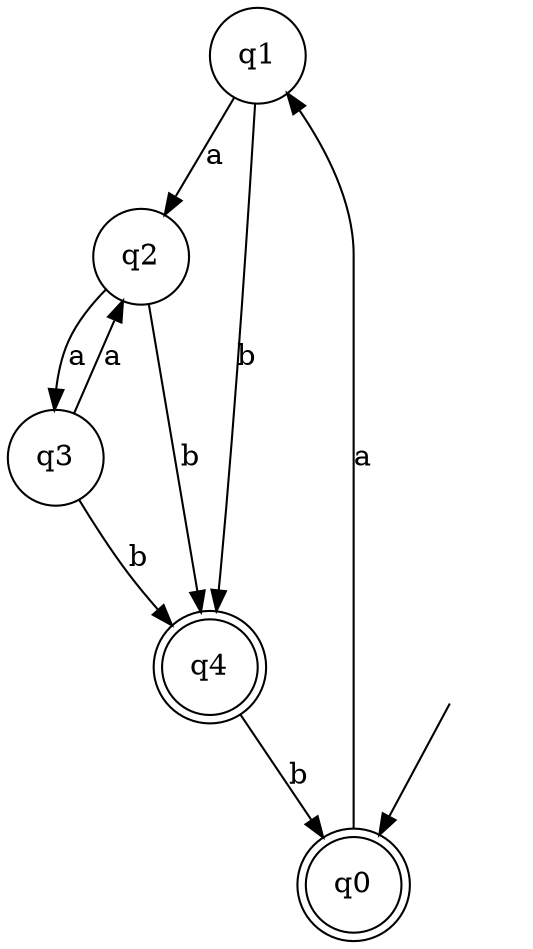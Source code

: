 digraph Automaton {

q1 [shape = circle];

q2 [shape = circle];

q3 [shape = circle];

q4 [shape = doublecircle];

_nil [style = invis];

q0 [shape = doublecircle];

q3 -> q4 [label = "b"];

_nil -> q0;

q3 -> q2 [label = "a"];

q1 -> q2 [label = "a"];

q1 -> q4 [label = "b"];

q4 -> q0 [label = "b"];

q2 -> q3 [label = "a"];

q2 -> q4 [label = "b"];

q0 -> q1 [label = "a"];

}
